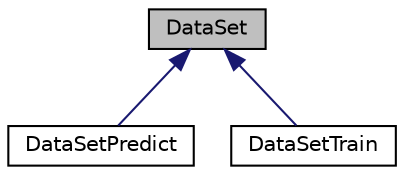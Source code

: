 digraph "DataSet"
{
  edge [fontname="Helvetica",fontsize="10",labelfontname="Helvetica",labelfontsize="10"];
  node [fontname="Helvetica",fontsize="10",shape=record];
  Node0 [label="DataSet",height=0.2,width=0.4,color="black", fillcolor="grey75", style="filled", fontcolor="black"];
  Node0 -> Node1 [dir="back",color="midnightblue",fontsize="10",style="solid",fontname="Helvetica"];
  Node1 [label="DataSetPredict",height=0.2,width=0.4,color="black", fillcolor="white", style="filled",URL="$classDataSetPredict.html"];
  Node0 -> Node2 [dir="back",color="midnightblue",fontsize="10",style="solid",fontname="Helvetica"];
  Node2 [label="DataSetTrain",height=0.2,width=0.4,color="black", fillcolor="white", style="filled",URL="$classDataSetTrain.html"];
}
